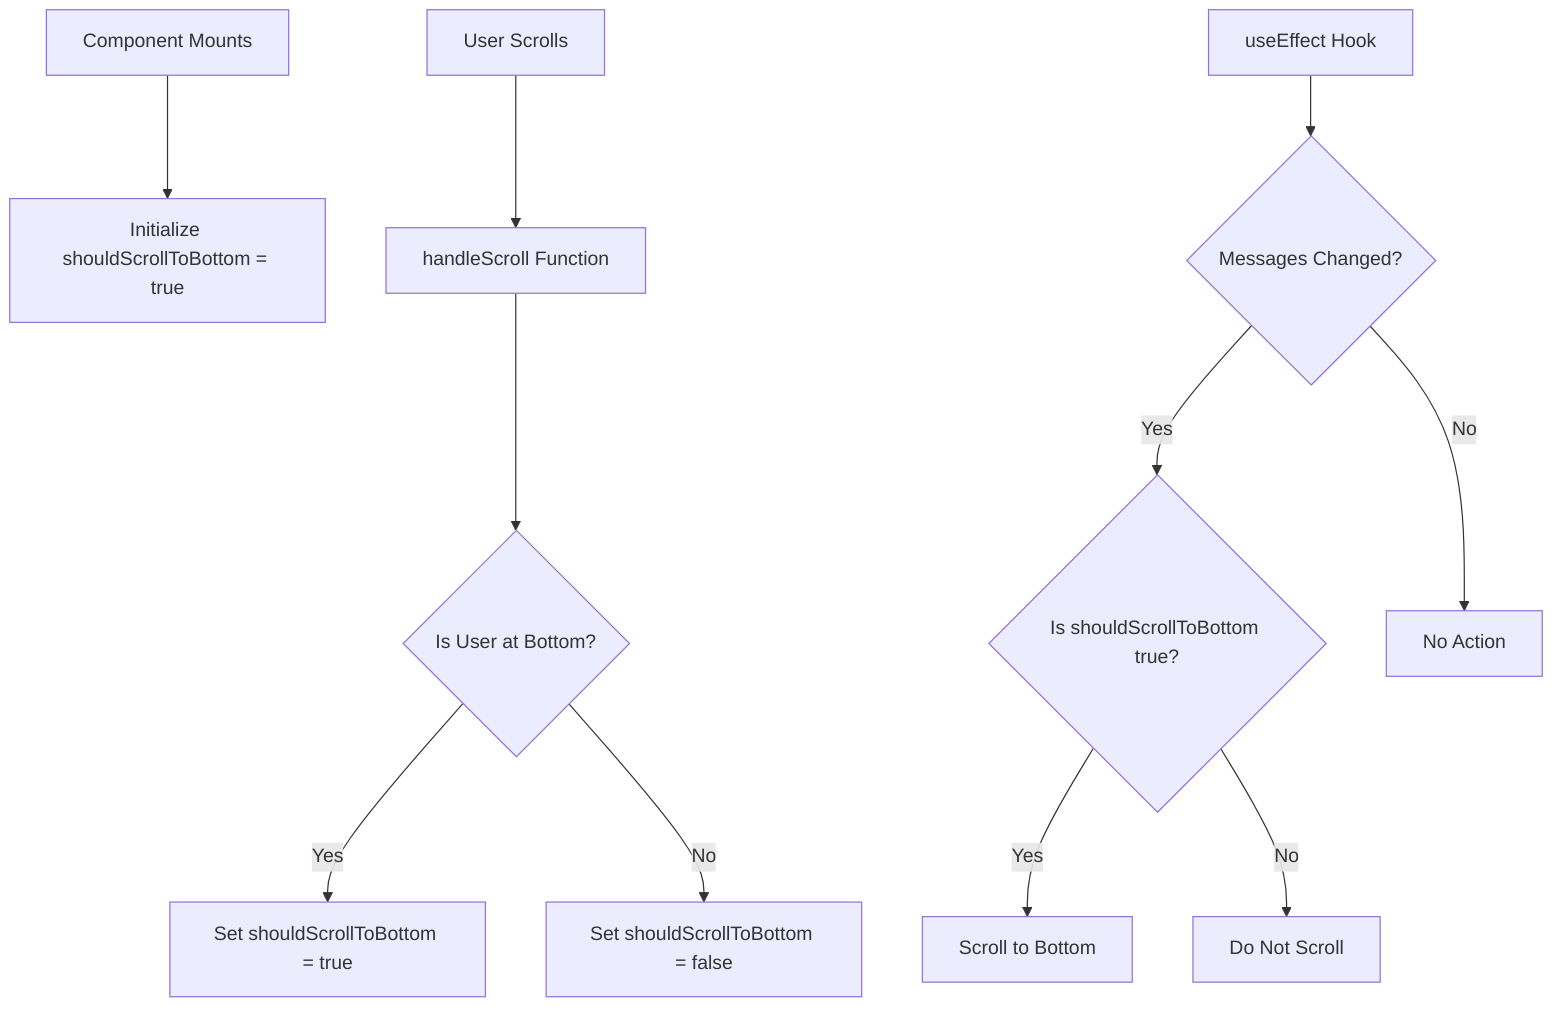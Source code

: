 graph TD
  A[Component Mounts] --> B[Initialize shouldScrollToBottom = true]

  H[User Scrolls] --> I[handleScroll Function]
  I --> J{Is User at Bottom?}
  J -->|Yes| K[Set shouldScrollToBottom = true]
  J -->|No| L[Set shouldScrollToBottom = false]

  M[useEffect Hook] --> N{Messages Changed?}
  N -->|Yes| O{Is shouldScrollToBottom true?}
  O -->|Yes| P[Scroll to Bottom]
  O -->|No| Q[Do Not Scroll]
  N -->|No| R[No Action]